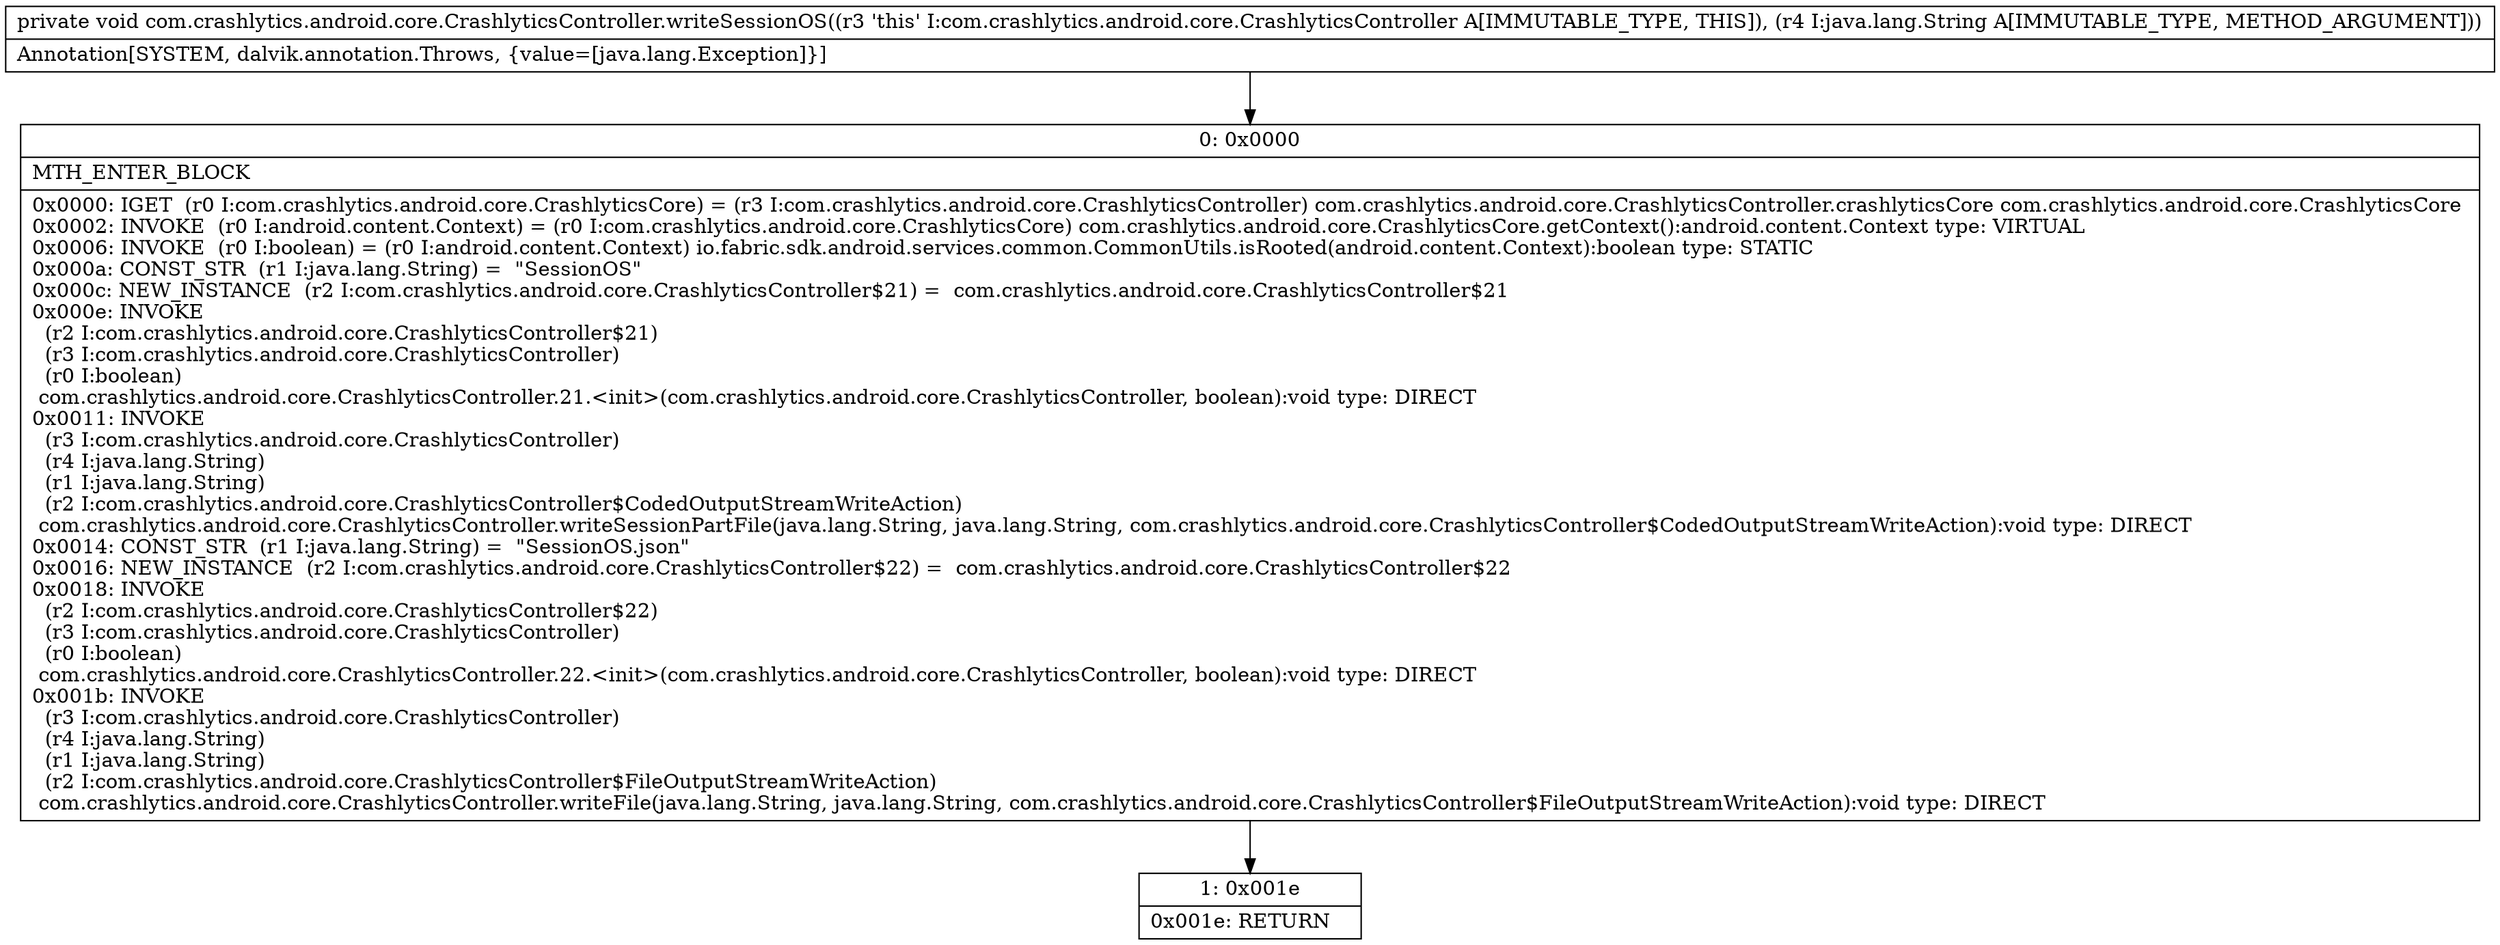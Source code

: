 digraph "CFG forcom.crashlytics.android.core.CrashlyticsController.writeSessionOS(Ljava\/lang\/String;)V" {
Node_0 [shape=record,label="{0\:\ 0x0000|MTH_ENTER_BLOCK\l|0x0000: IGET  (r0 I:com.crashlytics.android.core.CrashlyticsCore) = (r3 I:com.crashlytics.android.core.CrashlyticsController) com.crashlytics.android.core.CrashlyticsController.crashlyticsCore com.crashlytics.android.core.CrashlyticsCore \l0x0002: INVOKE  (r0 I:android.content.Context) = (r0 I:com.crashlytics.android.core.CrashlyticsCore) com.crashlytics.android.core.CrashlyticsCore.getContext():android.content.Context type: VIRTUAL \l0x0006: INVOKE  (r0 I:boolean) = (r0 I:android.content.Context) io.fabric.sdk.android.services.common.CommonUtils.isRooted(android.content.Context):boolean type: STATIC \l0x000a: CONST_STR  (r1 I:java.lang.String) =  \"SessionOS\" \l0x000c: NEW_INSTANCE  (r2 I:com.crashlytics.android.core.CrashlyticsController$21) =  com.crashlytics.android.core.CrashlyticsController$21 \l0x000e: INVOKE  \l  (r2 I:com.crashlytics.android.core.CrashlyticsController$21)\l  (r3 I:com.crashlytics.android.core.CrashlyticsController)\l  (r0 I:boolean)\l com.crashlytics.android.core.CrashlyticsController.21.\<init\>(com.crashlytics.android.core.CrashlyticsController, boolean):void type: DIRECT \l0x0011: INVOKE  \l  (r3 I:com.crashlytics.android.core.CrashlyticsController)\l  (r4 I:java.lang.String)\l  (r1 I:java.lang.String)\l  (r2 I:com.crashlytics.android.core.CrashlyticsController$CodedOutputStreamWriteAction)\l com.crashlytics.android.core.CrashlyticsController.writeSessionPartFile(java.lang.String, java.lang.String, com.crashlytics.android.core.CrashlyticsController$CodedOutputStreamWriteAction):void type: DIRECT \l0x0014: CONST_STR  (r1 I:java.lang.String) =  \"SessionOS.json\" \l0x0016: NEW_INSTANCE  (r2 I:com.crashlytics.android.core.CrashlyticsController$22) =  com.crashlytics.android.core.CrashlyticsController$22 \l0x0018: INVOKE  \l  (r2 I:com.crashlytics.android.core.CrashlyticsController$22)\l  (r3 I:com.crashlytics.android.core.CrashlyticsController)\l  (r0 I:boolean)\l com.crashlytics.android.core.CrashlyticsController.22.\<init\>(com.crashlytics.android.core.CrashlyticsController, boolean):void type: DIRECT \l0x001b: INVOKE  \l  (r3 I:com.crashlytics.android.core.CrashlyticsController)\l  (r4 I:java.lang.String)\l  (r1 I:java.lang.String)\l  (r2 I:com.crashlytics.android.core.CrashlyticsController$FileOutputStreamWriteAction)\l com.crashlytics.android.core.CrashlyticsController.writeFile(java.lang.String, java.lang.String, com.crashlytics.android.core.CrashlyticsController$FileOutputStreamWriteAction):void type: DIRECT \l}"];
Node_1 [shape=record,label="{1\:\ 0x001e|0x001e: RETURN   \l}"];
MethodNode[shape=record,label="{private void com.crashlytics.android.core.CrashlyticsController.writeSessionOS((r3 'this' I:com.crashlytics.android.core.CrashlyticsController A[IMMUTABLE_TYPE, THIS]), (r4 I:java.lang.String A[IMMUTABLE_TYPE, METHOD_ARGUMENT]))  | Annotation[SYSTEM, dalvik.annotation.Throws, \{value=[java.lang.Exception]\}]\l}"];
MethodNode -> Node_0;
Node_0 -> Node_1;
}

